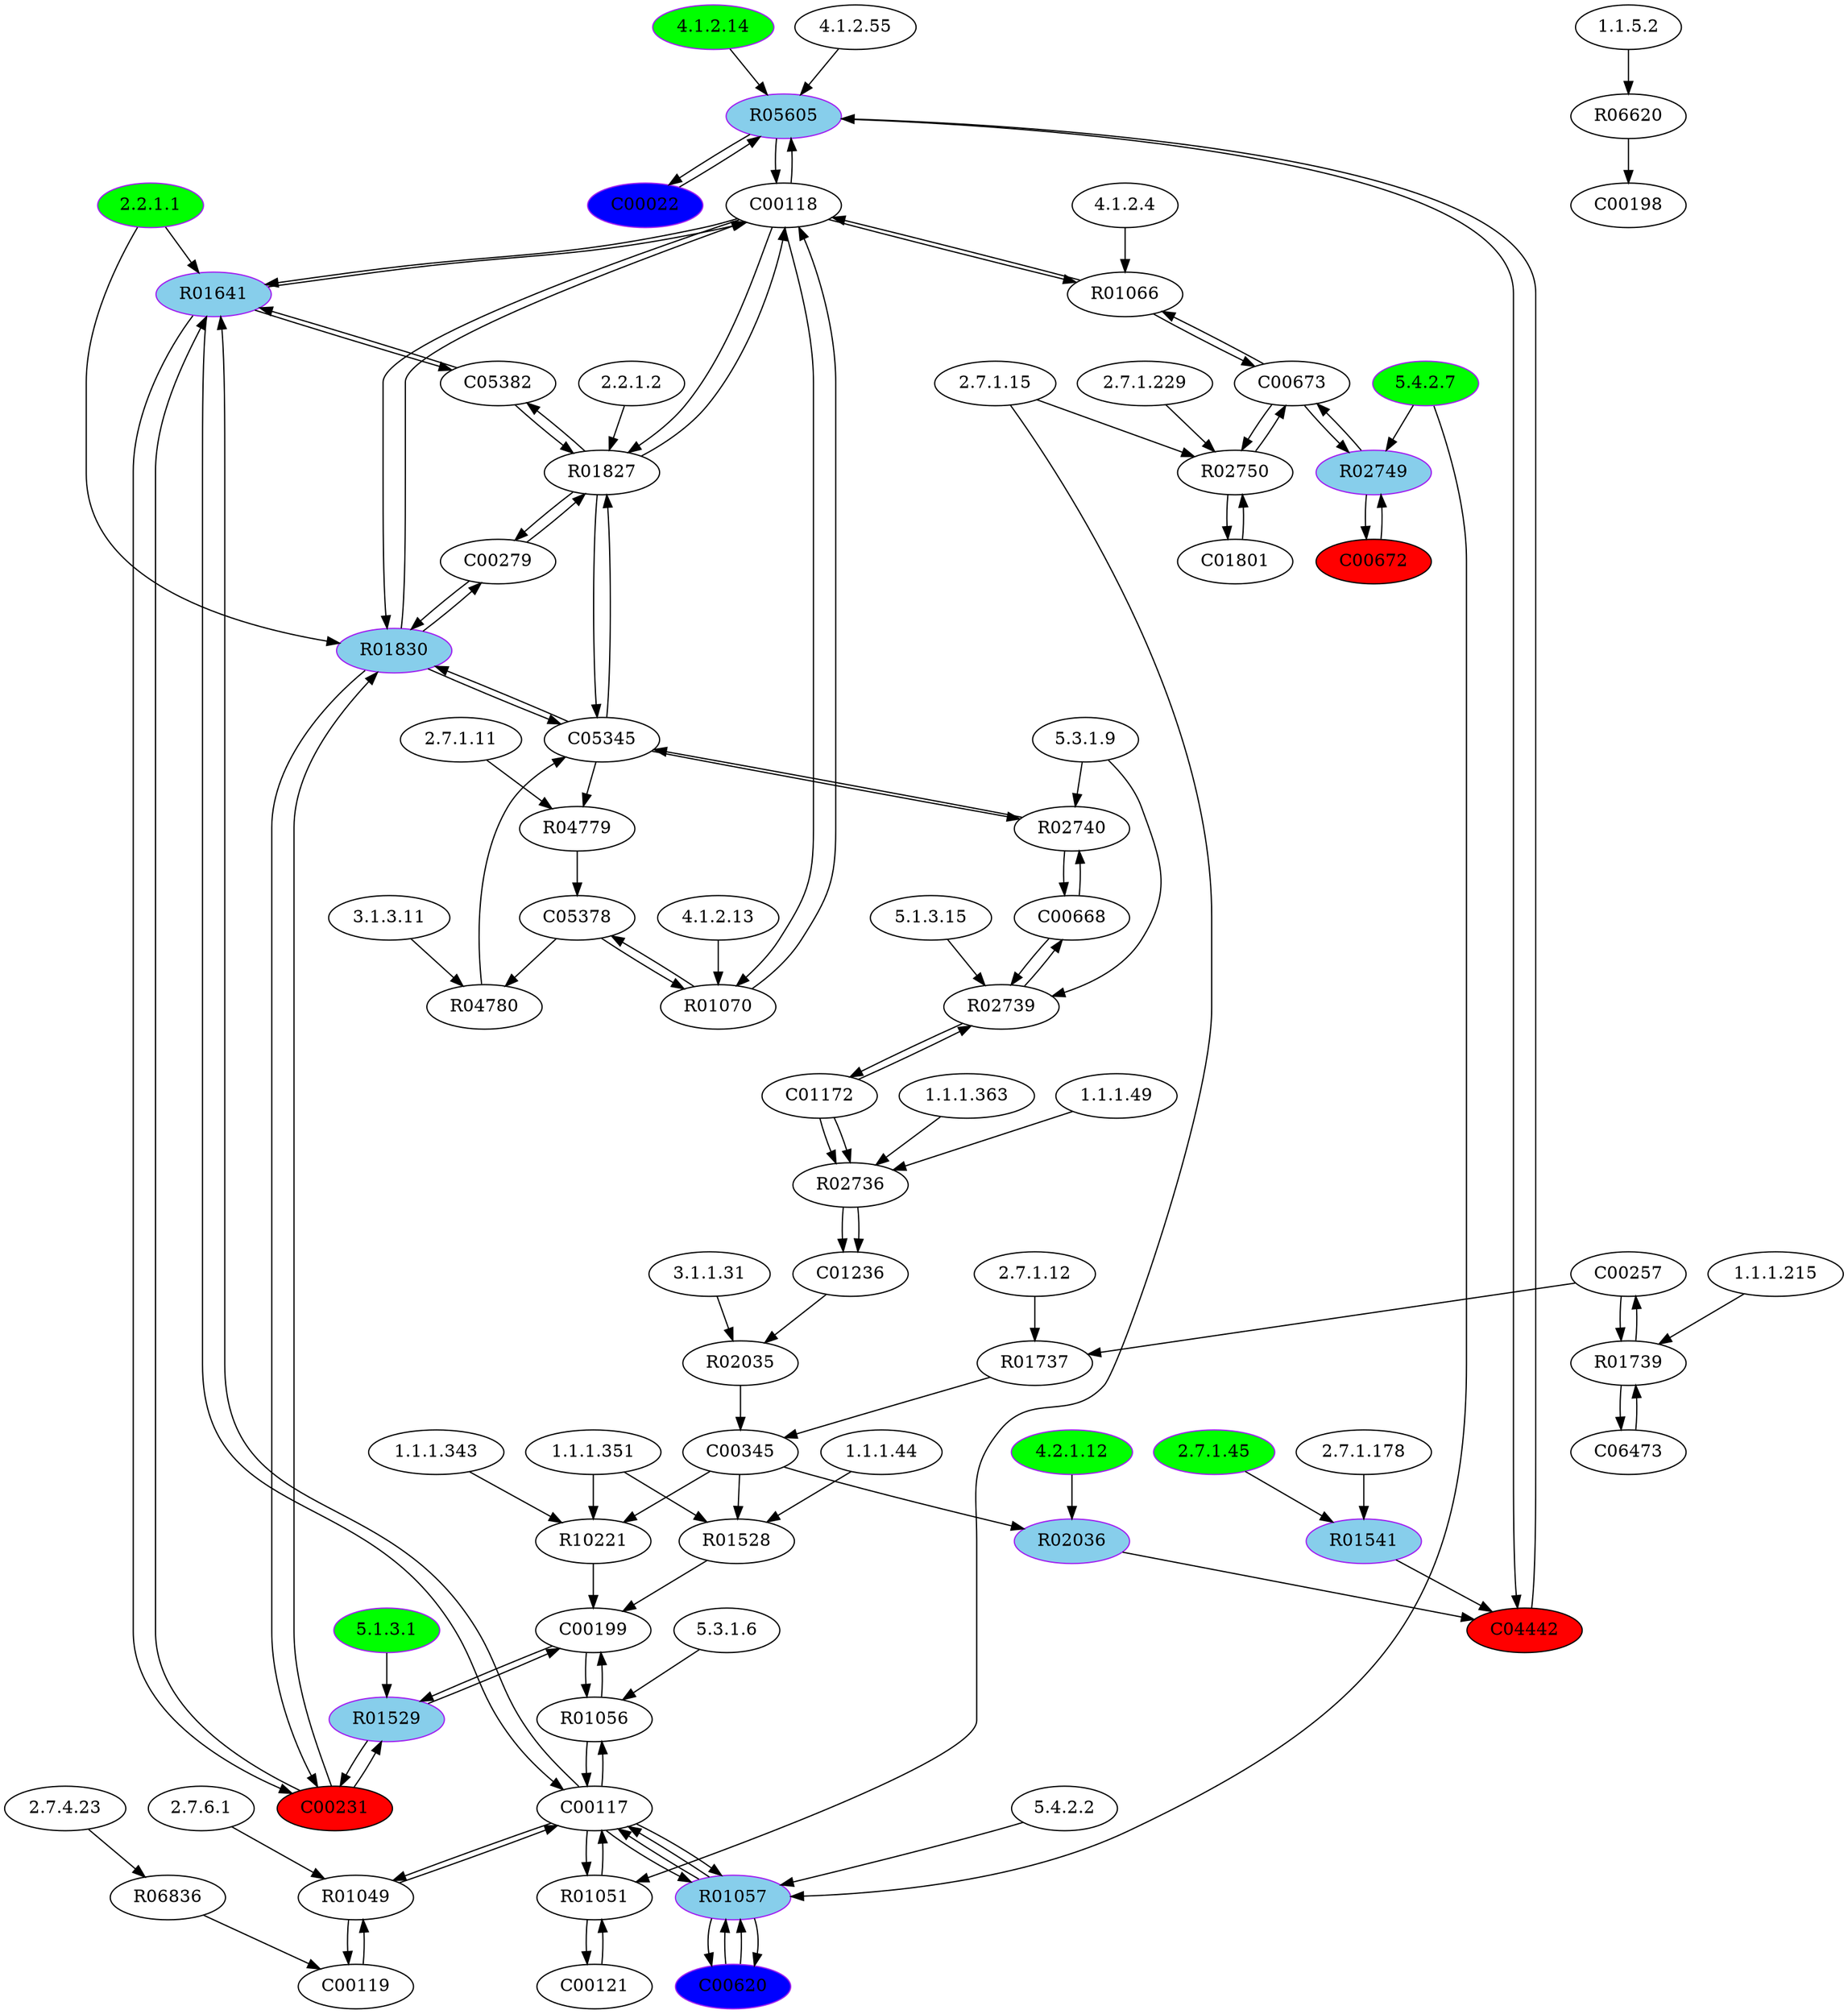 digraph G {
"4.1.2.14" [color=purple, fillcolor=green, style=filled, type=E];
"2.7.6.1" [type=E];
"4.1.2.13" [type=E];
"1.1.1.343" [type=E];
"2.7.1.11" [type=E];
"5.1.3.15" [type=E];
"4.2.1.12" [color=purple, fillcolor=green, style=filled, type=E];
"1.1.1.215" [type=E];
"2.7.1.229" [type=E];
"1.1.1.49" [type=E];
"2.2.1.1" [color=purple, fillcolor=green, style=filled, type=E];
"4.1.2.55" [type=E];
"5.1.3.1" [color=purple, fillcolor=green, style=filled, type=E];
"2.2.1.2" [type=E];
"4.1.2.4" [type=E];
"5.4.2.7" [color=purple, fillcolor=green, style=filled, type=E];
"1.1.1.44" [type=E];
"5.4.2.2" [type=E];
"1.1.1.363" [type=E];
"2.7.1.15" [type=E];
"2.7.1.12" [type=E];
"5.3.1.9" [type=E];
"3.1.3.11" [type=E];
"1.1.5.2" [type=E];
"1.1.1.351" [type=E];
"3.1.1.31" [type=E];
"2.7.4.23" [type=E];
"2.7.1.45" [color=purple, fillcolor=green, style=filled, type=E];
"2.7.1.178" [type=E];
"5.3.1.6" [type=E];
R01641 [color=purple, fillcolor=skyblue, style=filled, type=R];
R06836 [type=R];
R04779 [type=R];
R05605 [color=purple, fillcolor=skyblue, style=filled, type=R];
R10221 [type=R];
R02736 [type=R];
R02740 [type=R];
R01827 [type=R];
R01066 [type=R];
R02739 [type=R];
R02036 [color=purple, fillcolor=skyblue, style=filled, type=R];
R02749 [color=purple, fillcolor=skyblue, style=filled, type=R];
R01051 [type=R];
R06620 [type=R];
R01541 [color=purple, fillcolor=skyblue, style=filled, type=R];
R01737 [type=R];
R01528 [type=R];
R01830 [color=purple, fillcolor=skyblue, style=filled, type=R];
R04780 [type=R];
R01070 [type=R];
R01057 [color=purple, fillcolor=skyblue, style=filled, type=R];
R01529 [color=purple, fillcolor=skyblue, style=filled, type=R];
R01056 [type=R];
R02750 [type=R];
R01049 [type=R];
R02035 [type=R];
R01739 [type=R];
C01801 [type=C];
C00257 [type=C];
C05378 [type=C];
C00279 [type=C];
C06473 [type=C];
C00673 [type=C];
C05382 [type=C];
C00672 [fillcolor=red, style=filled, type=C];
C00121 [type=C];
C00620 [color=purple, fillcolor=blue, style=filled, type=C];
C00668 [type=C];
C00198 [type=C];
C00231 [fillcolor=red, style=filled, type=C];
C00199 [type=C];
C00022 [color=purple, fillcolor=blue, style=filled, type=C];
C01236 [type=C];
C00118 [type=C];
C01172 [type=C];
C05345 [type=C];
C04442 [fillcolor=red, style=filled, type=C];
C00119 [type=C];
C00117 [type=C];
C00345 [type=C];
R06836 -> C00119;
C00668 -> R02739;
R02739 -> C00668;
R02739 -> C01172;
C01172 -> R02739;
C04442 -> R05605;
R05605 -> C04442;
R05605 -> C00022;
C00022 -> R05605;
R05605 -> C00118;
C00118 -> R05605;
C01801 -> R02750;
R02750 -> C01801;
R02750 -> C00673;
C00673 -> R02750;
C00672 -> R02749;
R02749 -> C00672;
R02749 -> C00673;
C00673 -> R02749;
C00673 -> R01066;
R01066 -> C00673;
R01066 -> C00118;
C00118 -> R01066;
C00117 -> R01049;
R01049 -> C00117;
R01049 -> C00119;
C00119 -> R01049;
C00620 -> R01057;
R01057 -> C00620;
R01057 -> C00117;
C00117 -> R01057;
C00121 -> R01051;
R01051 -> C00121;
R01051 -> C00117;
C00117 -> R01051;
C05382 -> R01641;
R01641 -> C05382;
C00118 -> R01641;
R01641 -> C00118;
R01641 -> C00117;
C00117 -> R01641;
R01641 -> C00231;
C00231 -> R01641;
C00117 -> R01056;
R01056 -> C00117;
R01056 -> C00199;
C00199 -> R01056;
C00199 -> R01529;
R01529 -> C00199;
R01529 -> C00231;
C00231 -> R01529;
C05345 -> R01830;
R01830 -> C05345;
C00118 -> R01830;
R01830 -> C00118;
R01830 -> C00279;
C00279 -> R01830;
R01830 -> C00231;
C00231 -> R01830;
C05378 -> R01070;
R01070 -> C05378;
R01070 -> C00118;
C00118 -> R01070;
C05345 -> R04779;
R04779 -> C05378;
C05378 -> R04780;
R04780 -> C05345;
C00668 -> R02740;
R02740 -> C00668;
R02740 -> C05345;
C05345 -> R02740;
C00345 -> R01528;
R01528 -> C00199;
C01236 -> R02035;
R02035 -> C00345;
C01172 -> R02736;
R02736 -> C01236;
R01541 -> C04442;
C00345 -> R02036;
R02036 -> C04442;
C00257 -> R01737;
R01737 -> C00345;
R06620 -> C00198;
C05382 -> R01827;
R01827 -> C05382;
C00118 -> R01827;
R01827 -> C00118;
R01827 -> C00279;
C00279 -> R01827;
R01827 -> C05345;
C05345 -> R01827;
C00620 -> R01057;
R01057 -> C00620;
R01057 -> C00117;
C00117 -> R01057;
C00257 -> R01739;
R01739 -> C00257;
R01739 -> C06473;
C06473 -> R01739;
C00345 -> R10221;
R10221 -> C00199;
C01172 -> R02736;
R02736 -> C01236;
"2.2.1.1" -> R01641;
"2.7.4.23" -> R06836;
"2.7.1.11" -> R04779;
"4.1.2.14" -> R05605;
"4.1.2.55" -> R05605;
"1.1.1.343" -> R10221;
"1.1.1.351" -> R10221;
"1.1.1.49" -> R02736;
"1.1.1.363" -> R02736;
"5.3.1.9" -> R02740;
"2.2.1.2" -> R01827;
"4.1.2.4" -> R01066;
"5.1.3.15" -> R02739;
"5.3.1.9" -> R02739;
"4.2.1.12" -> R02036;
"5.4.2.7" -> R02749;
"2.7.1.15" -> R01051;
"1.1.5.2" -> R06620;
"2.7.1.45" -> R01541;
"2.7.1.178" -> R01541;
"2.7.1.12" -> R01737;
"1.1.1.44" -> R01528;
"1.1.1.351" -> R01528;
"2.2.1.1" -> R01830;
"3.1.3.11" -> R04780;
"4.1.2.13" -> R01070;
"5.4.2.2" -> R01057;
"5.4.2.7" -> R01057;
"5.1.3.1" -> R01529;
"5.3.1.6" -> R01056;
"2.7.1.15" -> R02750;
"2.7.1.229" -> R02750;
"2.7.6.1" -> R01049;
"3.1.1.31" -> R02035;
"1.1.1.215" -> R01739;
}
